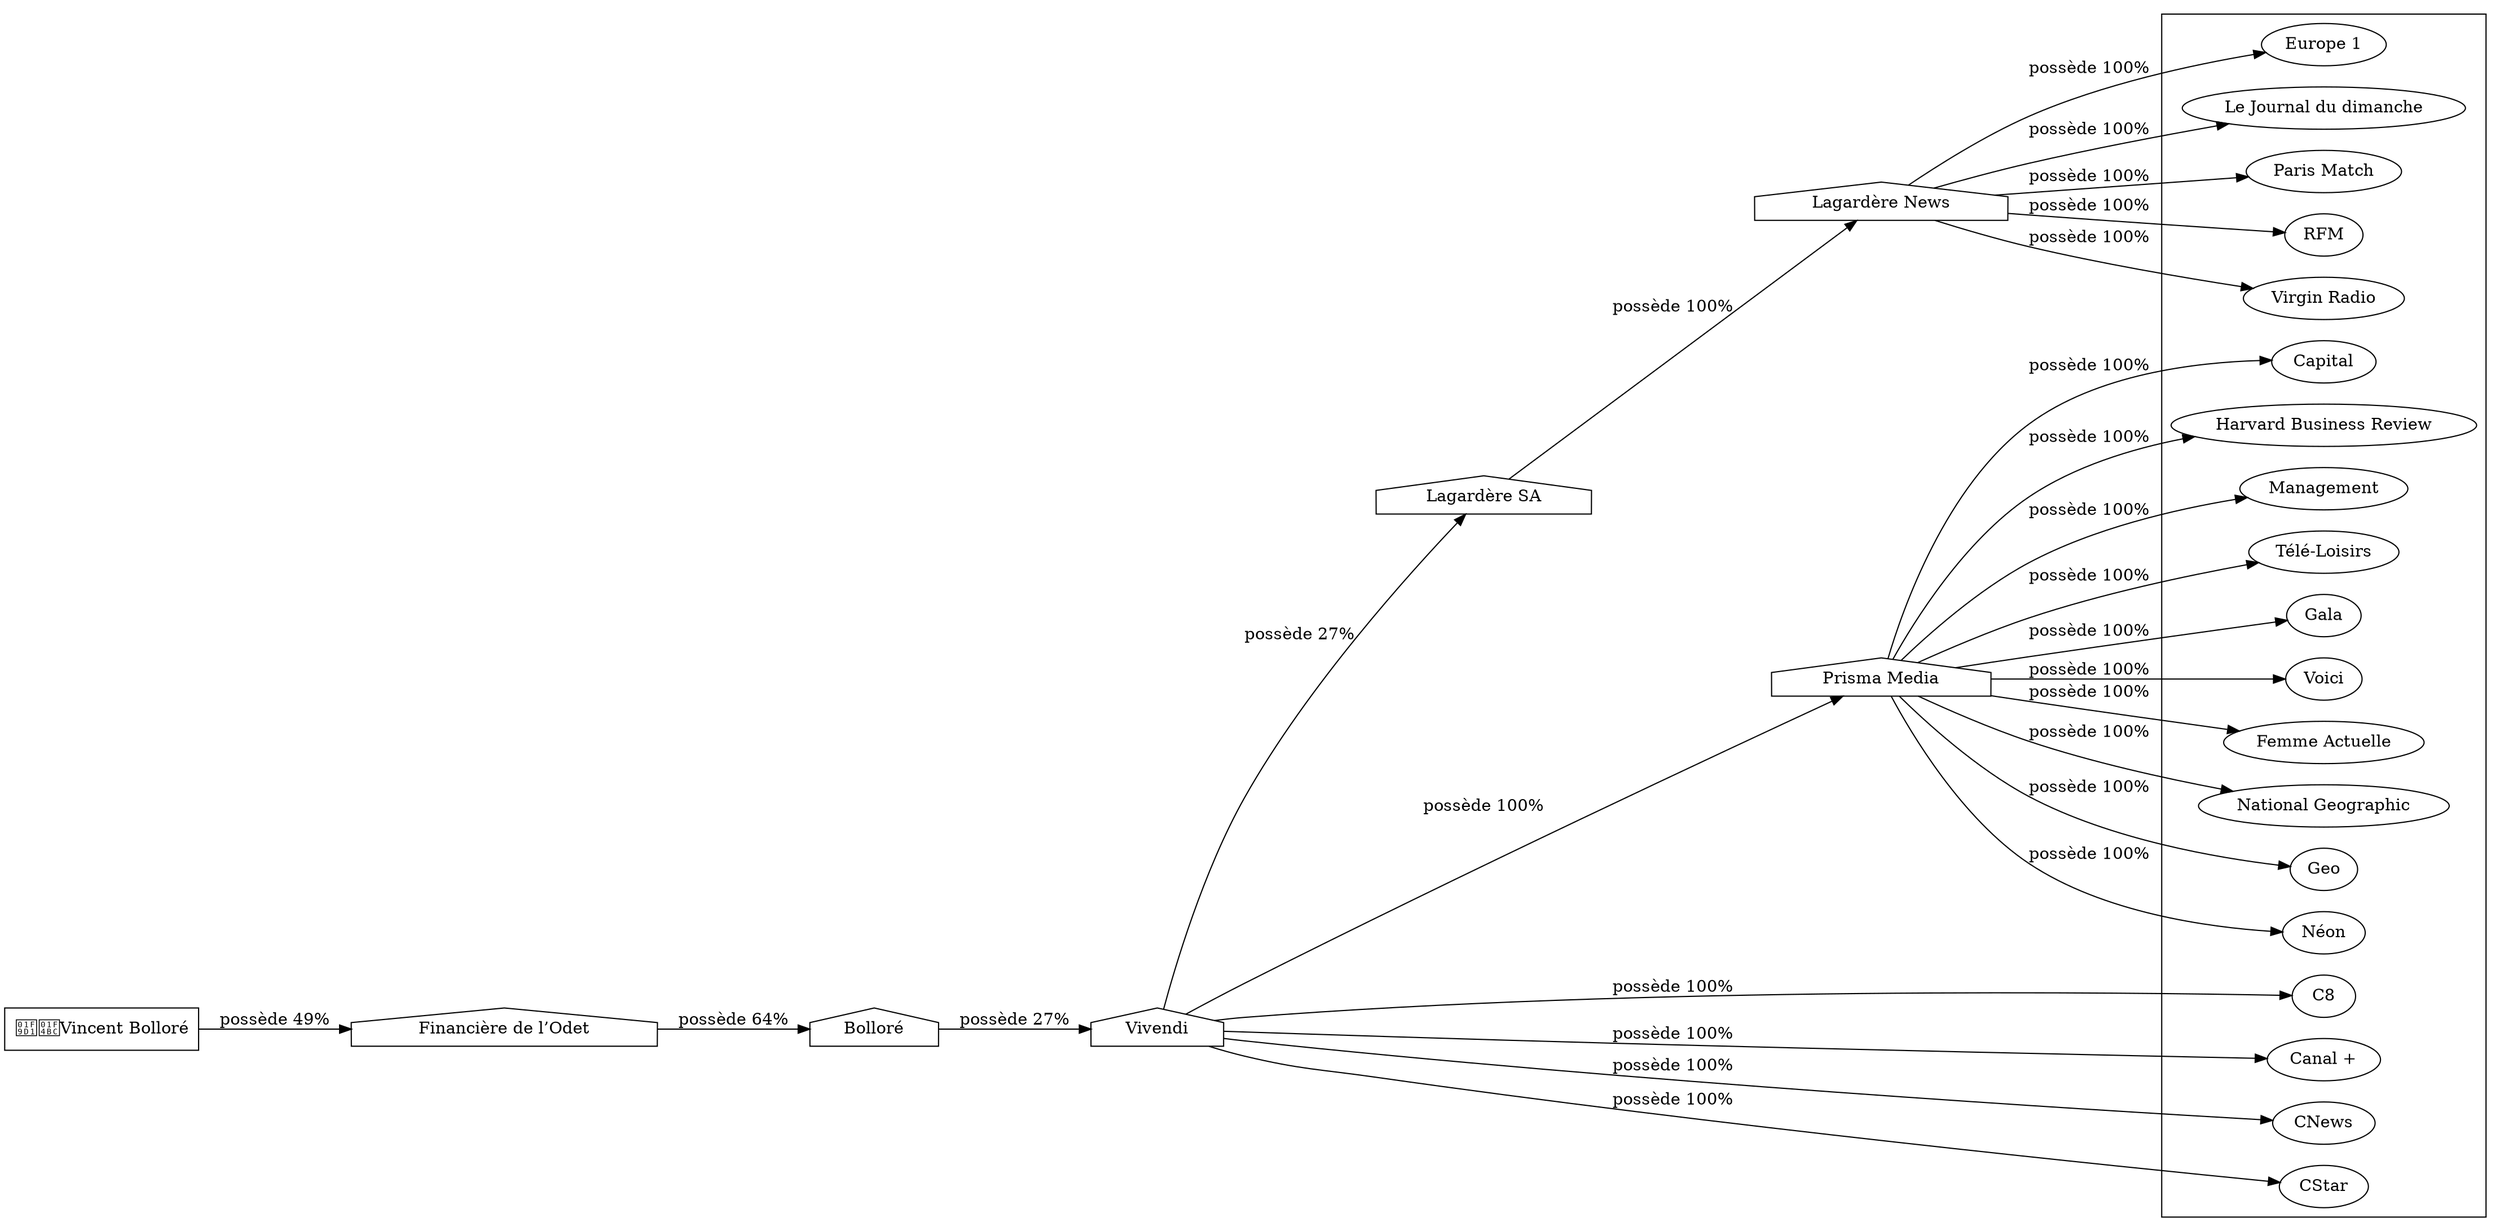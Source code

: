 digraph {
  rankdir=LR;
  subgraph roots {
    
      "vincent-bollore-77"[label="🧑‍💼Vincent Bolloré" shape=box]
    
  }

  
    "bollore-79"[label="Bolloré" shape=house]
  
    "vivendi-81"[label="Vivendi" shape=house]
  
    "financiere-de-l-odet-78"[label="Financière de l’Odet" shape=house]
  
    "lagardere-sa-69"[label="Lagardère SA" shape=house]
  
    "lagardere-news-70"[label="Lagardère News" shape=house]
  
    "prisma-media-106"[label="Prisma Media" shape=house]
  

  subgraph clusterLeaves {
    
      "europe-1-74"[label="Europe 1"]
    
      "le-journal-du-dimanche-71"[label="Le Journal du dimanche"]
    
      "paris-match-72"[label="Paris Match"]
    
      "rfm-75"[label="RFM"]
    
      "virgin-radio-76"[label="Virgin Radio"]
    
      "c8-83"[label="C8"]
    
      "canal-82"[label="Canal +"]
    
      "cnews-80"[label="CNews"]
    
      "cstar-85"[label="CStar"]
    
      "capital-107"[label="Capital"]
    
      "harvard-business-review-109"[label="Harvard Business Review"]
    
      "management-108"[label="Management"]
    
      "tele-loisirs-335"[label="Télé-Loisirs"]
    
      "gala-336"[label="Gala"]
    
      "voici-337"[label="Voici"]
    
      "femme-actuelle-338"[label="Femme Actuelle"]
    
      "national-geographic-339"[label="National Geographic"]
    
      "geo-340"[label="Geo"]
    
      "neon-347"[label="Néon"]
    
  }

  
    "bollore-79" -> "vivendi-81" [
      label="possède 27%"
    ]
  
    "financiere-de-l-odet-78" -> "bollore-79" [
      label="possède 64%"
    ]
  
    "vincent-bollore-77" -> "financiere-de-l-odet-78" [
      label="possède 49%"
    ]
  
    "vivendi-81" -> "lagardere-sa-69" [
      label="possède 27%"
    ]
  
    "lagardere-sa-69" -> "lagardere-news-70" [
      label="possède 100%"
    ]
  
    "lagardere-news-70" -> "europe-1-74" [
      label="possède 100%"
    ]
  
    "lagardere-news-70" -> "le-journal-du-dimanche-71" [
      label="possède 100%"
    ]
  
    "lagardere-news-70" -> "paris-match-72" [
      label="possède 100%"
    ]
  
    "lagardere-news-70" -> "rfm-75" [
      label="possède 100%"
    ]
  
    "lagardere-news-70" -> "virgin-radio-76" [
      label="possède 100%"
    ]
  
    "vivendi-81" -> "c8-83" [
      label="possède 100%"
    ]
  
    "vivendi-81" -> "canal-82" [
      label="possède 100%"
    ]
  
    "vivendi-81" -> "cnews-80" [
      label="possède 100%"
    ]
  
    "vivendi-81" -> "cstar-85" [
      label="possède 100%"
    ]
  
    "vivendi-81" -> "prisma-media-106" [
      label="possède 100%"
    ]
  
    "prisma-media-106" -> "capital-107" [
      label="possède 100%"
    ]
  
    "prisma-media-106" -> "harvard-business-review-109" [
      label="possède 100%"
    ]
  
    "prisma-media-106" -> "management-108" [
      label="possède 100%"
    ]
  
    "prisma-media-106" -> "tele-loisirs-335" [
      label="possède 100%"
    ]
  
    "prisma-media-106" -> "gala-336" [
      label="possède 100%"
    ]
  
    "prisma-media-106" -> "voici-337" [
      label="possède 100%"
    ]
  
    "prisma-media-106" -> "femme-actuelle-338" [
      label="possède 100%"
    ]
  
    "prisma-media-106" -> "national-geographic-339" [
      label="possède 100%"
    ]
  
    "prisma-media-106" -> "geo-340" [
      label="possède 100%"
    ]
  
    "prisma-media-106" -> "neon-347" [
      label="possède 100%"
    ]
  
}
